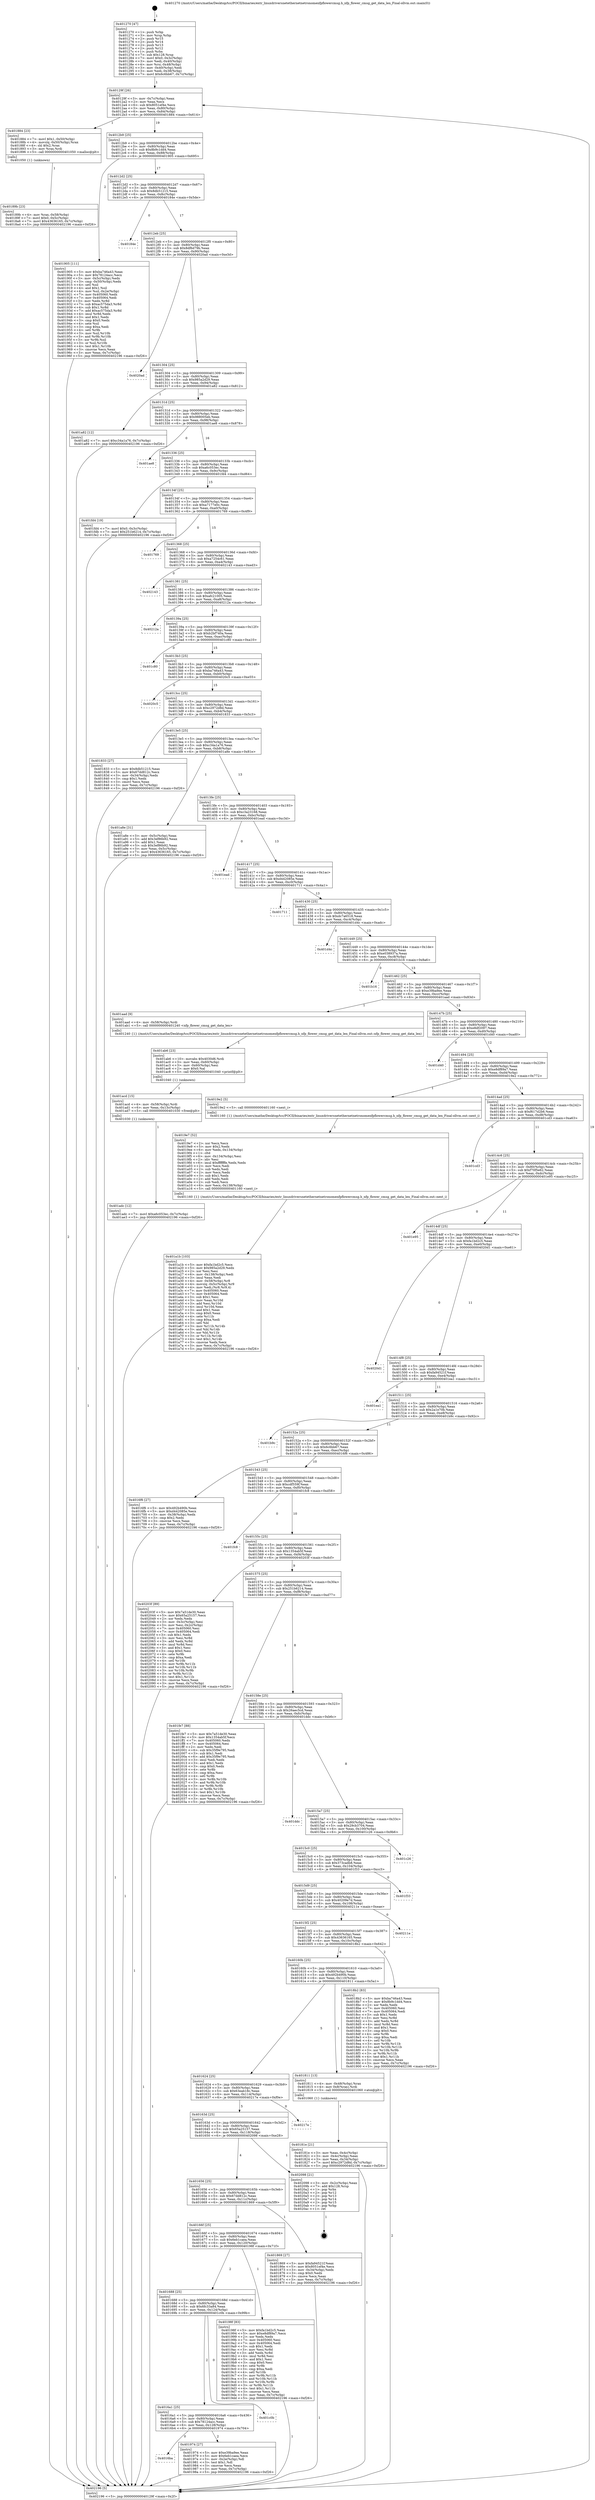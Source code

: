 digraph "0x401270" {
  label = "0x401270 (/mnt/c/Users/mathe/Desktop/tcc/POCII/binaries/extr_linuxdriversnetethernetnetronomenfpflowercmsg.h_nfp_flower_cmsg_get_data_len_Final-ollvm.out::main(0))"
  labelloc = "t"
  node[shape=record]

  Entry [label="",width=0.3,height=0.3,shape=circle,fillcolor=black,style=filled]
  "0x40129f" [label="{
     0x40129f [26]\l
     | [instrs]\l
     &nbsp;&nbsp;0x40129f \<+3\>: mov -0x7c(%rbp),%eax\l
     &nbsp;&nbsp;0x4012a2 \<+2\>: mov %eax,%ecx\l
     &nbsp;&nbsp;0x4012a4 \<+6\>: sub $0x8051ef4e,%ecx\l
     &nbsp;&nbsp;0x4012aa \<+3\>: mov %eax,-0x80(%rbp)\l
     &nbsp;&nbsp;0x4012ad \<+6\>: mov %ecx,-0x84(%rbp)\l
     &nbsp;&nbsp;0x4012b3 \<+6\>: je 0000000000401884 \<main+0x614\>\l
  }"]
  "0x401884" [label="{
     0x401884 [23]\l
     | [instrs]\l
     &nbsp;&nbsp;0x401884 \<+7\>: movl $0x1,-0x50(%rbp)\l
     &nbsp;&nbsp;0x40188b \<+4\>: movslq -0x50(%rbp),%rax\l
     &nbsp;&nbsp;0x40188f \<+4\>: shl $0x2,%rax\l
     &nbsp;&nbsp;0x401893 \<+3\>: mov %rax,%rdi\l
     &nbsp;&nbsp;0x401896 \<+5\>: call 0000000000401050 \<malloc@plt\>\l
     | [calls]\l
     &nbsp;&nbsp;0x401050 \{1\} (unknown)\l
  }"]
  "0x4012b9" [label="{
     0x4012b9 [25]\l
     | [instrs]\l
     &nbsp;&nbsp;0x4012b9 \<+5\>: jmp 00000000004012be \<main+0x4e\>\l
     &nbsp;&nbsp;0x4012be \<+3\>: mov -0x80(%rbp),%eax\l
     &nbsp;&nbsp;0x4012c1 \<+5\>: sub $0x8b9c1dd4,%eax\l
     &nbsp;&nbsp;0x4012c6 \<+6\>: mov %eax,-0x88(%rbp)\l
     &nbsp;&nbsp;0x4012cc \<+6\>: je 0000000000401905 \<main+0x695\>\l
  }"]
  Exit [label="",width=0.3,height=0.3,shape=circle,fillcolor=black,style=filled,peripheries=2]
  "0x401905" [label="{
     0x401905 [111]\l
     | [instrs]\l
     &nbsp;&nbsp;0x401905 \<+5\>: mov $0xba746a43,%eax\l
     &nbsp;&nbsp;0x40190a \<+5\>: mov $0x78124acc,%ecx\l
     &nbsp;&nbsp;0x40190f \<+3\>: mov -0x5c(%rbp),%edx\l
     &nbsp;&nbsp;0x401912 \<+3\>: cmp -0x50(%rbp),%edx\l
     &nbsp;&nbsp;0x401915 \<+4\>: setl %sil\l
     &nbsp;&nbsp;0x401919 \<+4\>: and $0x1,%sil\l
     &nbsp;&nbsp;0x40191d \<+4\>: mov %sil,-0x2e(%rbp)\l
     &nbsp;&nbsp;0x401921 \<+7\>: mov 0x405060,%edx\l
     &nbsp;&nbsp;0x401928 \<+7\>: mov 0x405064,%edi\l
     &nbsp;&nbsp;0x40192f \<+3\>: mov %edx,%r8d\l
     &nbsp;&nbsp;0x401932 \<+7\>: sub $0xac575da3,%r8d\l
     &nbsp;&nbsp;0x401939 \<+4\>: sub $0x1,%r8d\l
     &nbsp;&nbsp;0x40193d \<+7\>: add $0xac575da3,%r8d\l
     &nbsp;&nbsp;0x401944 \<+4\>: imul %r8d,%edx\l
     &nbsp;&nbsp;0x401948 \<+3\>: and $0x1,%edx\l
     &nbsp;&nbsp;0x40194b \<+3\>: cmp $0x0,%edx\l
     &nbsp;&nbsp;0x40194e \<+4\>: sete %sil\l
     &nbsp;&nbsp;0x401952 \<+3\>: cmp $0xa,%edi\l
     &nbsp;&nbsp;0x401955 \<+4\>: setl %r9b\l
     &nbsp;&nbsp;0x401959 \<+3\>: mov %sil,%r10b\l
     &nbsp;&nbsp;0x40195c \<+3\>: and %r9b,%r10b\l
     &nbsp;&nbsp;0x40195f \<+3\>: xor %r9b,%sil\l
     &nbsp;&nbsp;0x401962 \<+3\>: or %sil,%r10b\l
     &nbsp;&nbsp;0x401965 \<+4\>: test $0x1,%r10b\l
     &nbsp;&nbsp;0x401969 \<+3\>: cmovne %ecx,%eax\l
     &nbsp;&nbsp;0x40196c \<+3\>: mov %eax,-0x7c(%rbp)\l
     &nbsp;&nbsp;0x40196f \<+5\>: jmp 0000000000402196 \<main+0xf26\>\l
  }"]
  "0x4012d2" [label="{
     0x4012d2 [25]\l
     | [instrs]\l
     &nbsp;&nbsp;0x4012d2 \<+5\>: jmp 00000000004012d7 \<main+0x67\>\l
     &nbsp;&nbsp;0x4012d7 \<+3\>: mov -0x80(%rbp),%eax\l
     &nbsp;&nbsp;0x4012da \<+5\>: sub $0x8db51215,%eax\l
     &nbsp;&nbsp;0x4012df \<+6\>: mov %eax,-0x8c(%rbp)\l
     &nbsp;&nbsp;0x4012e5 \<+6\>: je 000000000040184e \<main+0x5de\>\l
  }"]
  "0x401adc" [label="{
     0x401adc [12]\l
     | [instrs]\l
     &nbsp;&nbsp;0x401adc \<+7\>: movl $0xa6c053ec,-0x7c(%rbp)\l
     &nbsp;&nbsp;0x401ae3 \<+5\>: jmp 0000000000402196 \<main+0xf26\>\l
  }"]
  "0x40184e" [label="{
     0x40184e\l
  }", style=dashed]
  "0x4012eb" [label="{
     0x4012eb [25]\l
     | [instrs]\l
     &nbsp;&nbsp;0x4012eb \<+5\>: jmp 00000000004012f0 \<main+0x80\>\l
     &nbsp;&nbsp;0x4012f0 \<+3\>: mov -0x80(%rbp),%eax\l
     &nbsp;&nbsp;0x4012f3 \<+5\>: sub $0x8df6d79b,%eax\l
     &nbsp;&nbsp;0x4012f8 \<+6\>: mov %eax,-0x90(%rbp)\l
     &nbsp;&nbsp;0x4012fe \<+6\>: je 00000000004020ad \<main+0xe3d\>\l
  }"]
  "0x401acd" [label="{
     0x401acd [15]\l
     | [instrs]\l
     &nbsp;&nbsp;0x401acd \<+4\>: mov -0x58(%rbp),%rdi\l
     &nbsp;&nbsp;0x401ad1 \<+6\>: mov %eax,-0x13c(%rbp)\l
     &nbsp;&nbsp;0x401ad7 \<+5\>: call 0000000000401030 \<free@plt\>\l
     | [calls]\l
     &nbsp;&nbsp;0x401030 \{1\} (unknown)\l
  }"]
  "0x4020ad" [label="{
     0x4020ad\l
  }", style=dashed]
  "0x401304" [label="{
     0x401304 [25]\l
     | [instrs]\l
     &nbsp;&nbsp;0x401304 \<+5\>: jmp 0000000000401309 \<main+0x99\>\l
     &nbsp;&nbsp;0x401309 \<+3\>: mov -0x80(%rbp),%eax\l
     &nbsp;&nbsp;0x40130c \<+5\>: sub $0x985a2d29,%eax\l
     &nbsp;&nbsp;0x401311 \<+6\>: mov %eax,-0x94(%rbp)\l
     &nbsp;&nbsp;0x401317 \<+6\>: je 0000000000401a82 \<main+0x812\>\l
  }"]
  "0x401ab6" [label="{
     0x401ab6 [23]\l
     | [instrs]\l
     &nbsp;&nbsp;0x401ab6 \<+10\>: movabs $0x4030d6,%rdi\l
     &nbsp;&nbsp;0x401ac0 \<+3\>: mov %eax,-0x60(%rbp)\l
     &nbsp;&nbsp;0x401ac3 \<+3\>: mov -0x60(%rbp),%esi\l
     &nbsp;&nbsp;0x401ac6 \<+2\>: mov $0x0,%al\l
     &nbsp;&nbsp;0x401ac8 \<+5\>: call 0000000000401040 \<printf@plt\>\l
     | [calls]\l
     &nbsp;&nbsp;0x401040 \{1\} (unknown)\l
  }"]
  "0x401a82" [label="{
     0x401a82 [12]\l
     | [instrs]\l
     &nbsp;&nbsp;0x401a82 \<+7\>: movl $0xc34a1a76,-0x7c(%rbp)\l
     &nbsp;&nbsp;0x401a89 \<+5\>: jmp 0000000000402196 \<main+0xf26\>\l
  }"]
  "0x40131d" [label="{
     0x40131d [25]\l
     | [instrs]\l
     &nbsp;&nbsp;0x40131d \<+5\>: jmp 0000000000401322 \<main+0xb2\>\l
     &nbsp;&nbsp;0x401322 \<+3\>: mov -0x80(%rbp),%eax\l
     &nbsp;&nbsp;0x401325 \<+5\>: sub $0x988005eb,%eax\l
     &nbsp;&nbsp;0x40132a \<+6\>: mov %eax,-0x98(%rbp)\l
     &nbsp;&nbsp;0x401330 \<+6\>: je 0000000000401ae8 \<main+0x878\>\l
  }"]
  "0x401a1b" [label="{
     0x401a1b [103]\l
     | [instrs]\l
     &nbsp;&nbsp;0x401a1b \<+5\>: mov $0xfa1bd2c5,%ecx\l
     &nbsp;&nbsp;0x401a20 \<+5\>: mov $0x985a2d29,%edx\l
     &nbsp;&nbsp;0x401a25 \<+2\>: xor %esi,%esi\l
     &nbsp;&nbsp;0x401a27 \<+6\>: mov -0x138(%rbp),%edi\l
     &nbsp;&nbsp;0x401a2d \<+3\>: imul %eax,%edi\l
     &nbsp;&nbsp;0x401a30 \<+4\>: mov -0x58(%rbp),%r8\l
     &nbsp;&nbsp;0x401a34 \<+4\>: movslq -0x5c(%rbp),%r9\l
     &nbsp;&nbsp;0x401a38 \<+4\>: mov %edi,(%r8,%r9,4)\l
     &nbsp;&nbsp;0x401a3c \<+7\>: mov 0x405060,%eax\l
     &nbsp;&nbsp;0x401a43 \<+7\>: mov 0x405064,%edi\l
     &nbsp;&nbsp;0x401a4a \<+3\>: sub $0x1,%esi\l
     &nbsp;&nbsp;0x401a4d \<+3\>: mov %eax,%r10d\l
     &nbsp;&nbsp;0x401a50 \<+3\>: add %esi,%r10d\l
     &nbsp;&nbsp;0x401a53 \<+4\>: imul %r10d,%eax\l
     &nbsp;&nbsp;0x401a57 \<+3\>: and $0x1,%eax\l
     &nbsp;&nbsp;0x401a5a \<+3\>: cmp $0x0,%eax\l
     &nbsp;&nbsp;0x401a5d \<+4\>: sete %r11b\l
     &nbsp;&nbsp;0x401a61 \<+3\>: cmp $0xa,%edi\l
     &nbsp;&nbsp;0x401a64 \<+3\>: setl %bl\l
     &nbsp;&nbsp;0x401a67 \<+3\>: mov %r11b,%r14b\l
     &nbsp;&nbsp;0x401a6a \<+3\>: and %bl,%r14b\l
     &nbsp;&nbsp;0x401a6d \<+3\>: xor %bl,%r11b\l
     &nbsp;&nbsp;0x401a70 \<+3\>: or %r11b,%r14b\l
     &nbsp;&nbsp;0x401a73 \<+4\>: test $0x1,%r14b\l
     &nbsp;&nbsp;0x401a77 \<+3\>: cmovne %edx,%ecx\l
     &nbsp;&nbsp;0x401a7a \<+3\>: mov %ecx,-0x7c(%rbp)\l
     &nbsp;&nbsp;0x401a7d \<+5\>: jmp 0000000000402196 \<main+0xf26\>\l
  }"]
  "0x401ae8" [label="{
     0x401ae8\l
  }", style=dashed]
  "0x401336" [label="{
     0x401336 [25]\l
     | [instrs]\l
     &nbsp;&nbsp;0x401336 \<+5\>: jmp 000000000040133b \<main+0xcb\>\l
     &nbsp;&nbsp;0x40133b \<+3\>: mov -0x80(%rbp),%eax\l
     &nbsp;&nbsp;0x40133e \<+5\>: sub $0xa6c053ec,%eax\l
     &nbsp;&nbsp;0x401343 \<+6\>: mov %eax,-0x9c(%rbp)\l
     &nbsp;&nbsp;0x401349 \<+6\>: je 0000000000401fd4 \<main+0xd64\>\l
  }"]
  "0x4019e7" [label="{
     0x4019e7 [52]\l
     | [instrs]\l
     &nbsp;&nbsp;0x4019e7 \<+2\>: xor %ecx,%ecx\l
     &nbsp;&nbsp;0x4019e9 \<+5\>: mov $0x2,%edx\l
     &nbsp;&nbsp;0x4019ee \<+6\>: mov %edx,-0x134(%rbp)\l
     &nbsp;&nbsp;0x4019f4 \<+1\>: cltd\l
     &nbsp;&nbsp;0x4019f5 \<+6\>: mov -0x134(%rbp),%esi\l
     &nbsp;&nbsp;0x4019fb \<+2\>: idiv %esi\l
     &nbsp;&nbsp;0x4019fd \<+6\>: imul $0xfffffffe,%edx,%edx\l
     &nbsp;&nbsp;0x401a03 \<+2\>: mov %ecx,%edi\l
     &nbsp;&nbsp;0x401a05 \<+2\>: sub %edx,%edi\l
     &nbsp;&nbsp;0x401a07 \<+2\>: mov %ecx,%edx\l
     &nbsp;&nbsp;0x401a09 \<+3\>: sub $0x1,%edx\l
     &nbsp;&nbsp;0x401a0c \<+2\>: add %edx,%edi\l
     &nbsp;&nbsp;0x401a0e \<+2\>: sub %edi,%ecx\l
     &nbsp;&nbsp;0x401a10 \<+6\>: mov %ecx,-0x138(%rbp)\l
     &nbsp;&nbsp;0x401a16 \<+5\>: call 0000000000401160 \<next_i\>\l
     | [calls]\l
     &nbsp;&nbsp;0x401160 \{1\} (/mnt/c/Users/mathe/Desktop/tcc/POCII/binaries/extr_linuxdriversnetethernetnetronomenfpflowercmsg.h_nfp_flower_cmsg_get_data_len_Final-ollvm.out::next_i)\l
  }"]
  "0x401fd4" [label="{
     0x401fd4 [19]\l
     | [instrs]\l
     &nbsp;&nbsp;0x401fd4 \<+7\>: movl $0x0,-0x3c(%rbp)\l
     &nbsp;&nbsp;0x401fdb \<+7\>: movl $0x251b6214,-0x7c(%rbp)\l
     &nbsp;&nbsp;0x401fe2 \<+5\>: jmp 0000000000402196 \<main+0xf26\>\l
  }"]
  "0x40134f" [label="{
     0x40134f [25]\l
     | [instrs]\l
     &nbsp;&nbsp;0x40134f \<+5\>: jmp 0000000000401354 \<main+0xe4\>\l
     &nbsp;&nbsp;0x401354 \<+3\>: mov -0x80(%rbp),%eax\l
     &nbsp;&nbsp;0x401357 \<+5\>: sub $0xa7177e0c,%eax\l
     &nbsp;&nbsp;0x40135c \<+6\>: mov %eax,-0xa0(%rbp)\l
     &nbsp;&nbsp;0x401362 \<+6\>: je 0000000000401769 \<main+0x4f9\>\l
  }"]
  "0x4016ba" [label="{
     0x4016ba\l
  }", style=dashed]
  "0x401769" [label="{
     0x401769\l
  }", style=dashed]
  "0x401368" [label="{
     0x401368 [25]\l
     | [instrs]\l
     &nbsp;&nbsp;0x401368 \<+5\>: jmp 000000000040136d \<main+0xfd\>\l
     &nbsp;&nbsp;0x40136d \<+3\>: mov -0x80(%rbp),%eax\l
     &nbsp;&nbsp;0x401370 \<+5\>: sub $0xa7254c61,%eax\l
     &nbsp;&nbsp;0x401375 \<+6\>: mov %eax,-0xa4(%rbp)\l
     &nbsp;&nbsp;0x40137b \<+6\>: je 0000000000402143 \<main+0xed3\>\l
  }"]
  "0x401974" [label="{
     0x401974 [27]\l
     | [instrs]\l
     &nbsp;&nbsp;0x401974 \<+5\>: mov $0xe39ba9ee,%eax\l
     &nbsp;&nbsp;0x401979 \<+5\>: mov $0x6eb1caea,%ecx\l
     &nbsp;&nbsp;0x40197e \<+3\>: mov -0x2e(%rbp),%dl\l
     &nbsp;&nbsp;0x401981 \<+3\>: test $0x1,%dl\l
     &nbsp;&nbsp;0x401984 \<+3\>: cmovne %ecx,%eax\l
     &nbsp;&nbsp;0x401987 \<+3\>: mov %eax,-0x7c(%rbp)\l
     &nbsp;&nbsp;0x40198a \<+5\>: jmp 0000000000402196 \<main+0xf26\>\l
  }"]
  "0x402143" [label="{
     0x402143\l
  }", style=dashed]
  "0x401381" [label="{
     0x401381 [25]\l
     | [instrs]\l
     &nbsp;&nbsp;0x401381 \<+5\>: jmp 0000000000401386 \<main+0x116\>\l
     &nbsp;&nbsp;0x401386 \<+3\>: mov -0x80(%rbp),%eax\l
     &nbsp;&nbsp;0x401389 \<+5\>: sub $0xafc21005,%eax\l
     &nbsp;&nbsp;0x40138e \<+6\>: mov %eax,-0xa8(%rbp)\l
     &nbsp;&nbsp;0x401394 \<+6\>: je 000000000040212a \<main+0xeba\>\l
  }"]
  "0x4016a1" [label="{
     0x4016a1 [25]\l
     | [instrs]\l
     &nbsp;&nbsp;0x4016a1 \<+5\>: jmp 00000000004016a6 \<main+0x436\>\l
     &nbsp;&nbsp;0x4016a6 \<+3\>: mov -0x80(%rbp),%eax\l
     &nbsp;&nbsp;0x4016a9 \<+5\>: sub $0x78124acc,%eax\l
     &nbsp;&nbsp;0x4016ae \<+6\>: mov %eax,-0x128(%rbp)\l
     &nbsp;&nbsp;0x4016b4 \<+6\>: je 0000000000401974 \<main+0x704\>\l
  }"]
  "0x40212a" [label="{
     0x40212a\l
  }", style=dashed]
  "0x40139a" [label="{
     0x40139a [25]\l
     | [instrs]\l
     &nbsp;&nbsp;0x40139a \<+5\>: jmp 000000000040139f \<main+0x12f\>\l
     &nbsp;&nbsp;0x40139f \<+3\>: mov -0x80(%rbp),%eax\l
     &nbsp;&nbsp;0x4013a2 \<+5\>: sub $0xb2bf740a,%eax\l
     &nbsp;&nbsp;0x4013a7 \<+6\>: mov %eax,-0xac(%rbp)\l
     &nbsp;&nbsp;0x4013ad \<+6\>: je 0000000000401c80 \<main+0xa10\>\l
  }"]
  "0x401c0b" [label="{
     0x401c0b\l
  }", style=dashed]
  "0x401c80" [label="{
     0x401c80\l
  }", style=dashed]
  "0x4013b3" [label="{
     0x4013b3 [25]\l
     | [instrs]\l
     &nbsp;&nbsp;0x4013b3 \<+5\>: jmp 00000000004013b8 \<main+0x148\>\l
     &nbsp;&nbsp;0x4013b8 \<+3\>: mov -0x80(%rbp),%eax\l
     &nbsp;&nbsp;0x4013bb \<+5\>: sub $0xba746a43,%eax\l
     &nbsp;&nbsp;0x4013c0 \<+6\>: mov %eax,-0xb0(%rbp)\l
     &nbsp;&nbsp;0x4013c6 \<+6\>: je 00000000004020c5 \<main+0xe55\>\l
  }"]
  "0x401688" [label="{
     0x401688 [25]\l
     | [instrs]\l
     &nbsp;&nbsp;0x401688 \<+5\>: jmp 000000000040168d \<main+0x41d\>\l
     &nbsp;&nbsp;0x40168d \<+3\>: mov -0x80(%rbp),%eax\l
     &nbsp;&nbsp;0x401690 \<+5\>: sub $0x6fc33a84,%eax\l
     &nbsp;&nbsp;0x401695 \<+6\>: mov %eax,-0x124(%rbp)\l
     &nbsp;&nbsp;0x40169b \<+6\>: je 0000000000401c0b \<main+0x99b\>\l
  }"]
  "0x4020c5" [label="{
     0x4020c5\l
  }", style=dashed]
  "0x4013cc" [label="{
     0x4013cc [25]\l
     | [instrs]\l
     &nbsp;&nbsp;0x4013cc \<+5\>: jmp 00000000004013d1 \<main+0x161\>\l
     &nbsp;&nbsp;0x4013d1 \<+3\>: mov -0x80(%rbp),%eax\l
     &nbsp;&nbsp;0x4013d4 \<+5\>: sub $0xc2972d8d,%eax\l
     &nbsp;&nbsp;0x4013d9 \<+6\>: mov %eax,-0xb4(%rbp)\l
     &nbsp;&nbsp;0x4013df \<+6\>: je 0000000000401833 \<main+0x5c3\>\l
  }"]
  "0x40198f" [label="{
     0x40198f [83]\l
     | [instrs]\l
     &nbsp;&nbsp;0x40198f \<+5\>: mov $0xfa1bd2c5,%eax\l
     &nbsp;&nbsp;0x401994 \<+5\>: mov $0xe8df89a7,%ecx\l
     &nbsp;&nbsp;0x401999 \<+2\>: xor %edx,%edx\l
     &nbsp;&nbsp;0x40199b \<+7\>: mov 0x405060,%esi\l
     &nbsp;&nbsp;0x4019a2 \<+7\>: mov 0x405064,%edi\l
     &nbsp;&nbsp;0x4019a9 \<+3\>: sub $0x1,%edx\l
     &nbsp;&nbsp;0x4019ac \<+3\>: mov %esi,%r8d\l
     &nbsp;&nbsp;0x4019af \<+3\>: add %edx,%r8d\l
     &nbsp;&nbsp;0x4019b2 \<+4\>: imul %r8d,%esi\l
     &nbsp;&nbsp;0x4019b6 \<+3\>: and $0x1,%esi\l
     &nbsp;&nbsp;0x4019b9 \<+3\>: cmp $0x0,%esi\l
     &nbsp;&nbsp;0x4019bc \<+4\>: sete %r9b\l
     &nbsp;&nbsp;0x4019c0 \<+3\>: cmp $0xa,%edi\l
     &nbsp;&nbsp;0x4019c3 \<+4\>: setl %r10b\l
     &nbsp;&nbsp;0x4019c7 \<+3\>: mov %r9b,%r11b\l
     &nbsp;&nbsp;0x4019ca \<+3\>: and %r10b,%r11b\l
     &nbsp;&nbsp;0x4019cd \<+3\>: xor %r10b,%r9b\l
     &nbsp;&nbsp;0x4019d0 \<+3\>: or %r9b,%r11b\l
     &nbsp;&nbsp;0x4019d3 \<+4\>: test $0x1,%r11b\l
     &nbsp;&nbsp;0x4019d7 \<+3\>: cmovne %ecx,%eax\l
     &nbsp;&nbsp;0x4019da \<+3\>: mov %eax,-0x7c(%rbp)\l
     &nbsp;&nbsp;0x4019dd \<+5\>: jmp 0000000000402196 \<main+0xf26\>\l
  }"]
  "0x401833" [label="{
     0x401833 [27]\l
     | [instrs]\l
     &nbsp;&nbsp;0x401833 \<+5\>: mov $0x8db51215,%eax\l
     &nbsp;&nbsp;0x401838 \<+5\>: mov $0x67dd812c,%ecx\l
     &nbsp;&nbsp;0x40183d \<+3\>: mov -0x34(%rbp),%edx\l
     &nbsp;&nbsp;0x401840 \<+3\>: cmp $0x1,%edx\l
     &nbsp;&nbsp;0x401843 \<+3\>: cmovl %ecx,%eax\l
     &nbsp;&nbsp;0x401846 \<+3\>: mov %eax,-0x7c(%rbp)\l
     &nbsp;&nbsp;0x401849 \<+5\>: jmp 0000000000402196 \<main+0xf26\>\l
  }"]
  "0x4013e5" [label="{
     0x4013e5 [25]\l
     | [instrs]\l
     &nbsp;&nbsp;0x4013e5 \<+5\>: jmp 00000000004013ea \<main+0x17a\>\l
     &nbsp;&nbsp;0x4013ea \<+3\>: mov -0x80(%rbp),%eax\l
     &nbsp;&nbsp;0x4013ed \<+5\>: sub $0xc34a1a76,%eax\l
     &nbsp;&nbsp;0x4013f2 \<+6\>: mov %eax,-0xb8(%rbp)\l
     &nbsp;&nbsp;0x4013f8 \<+6\>: je 0000000000401a8e \<main+0x81e\>\l
  }"]
  "0x40189b" [label="{
     0x40189b [23]\l
     | [instrs]\l
     &nbsp;&nbsp;0x40189b \<+4\>: mov %rax,-0x58(%rbp)\l
     &nbsp;&nbsp;0x40189f \<+7\>: movl $0x0,-0x5c(%rbp)\l
     &nbsp;&nbsp;0x4018a6 \<+7\>: movl $0x43636165,-0x7c(%rbp)\l
     &nbsp;&nbsp;0x4018ad \<+5\>: jmp 0000000000402196 \<main+0xf26\>\l
  }"]
  "0x401a8e" [label="{
     0x401a8e [31]\l
     | [instrs]\l
     &nbsp;&nbsp;0x401a8e \<+3\>: mov -0x5c(%rbp),%eax\l
     &nbsp;&nbsp;0x401a91 \<+5\>: add $0x3ef86b92,%eax\l
     &nbsp;&nbsp;0x401a96 \<+3\>: add $0x1,%eax\l
     &nbsp;&nbsp;0x401a99 \<+5\>: sub $0x3ef86b92,%eax\l
     &nbsp;&nbsp;0x401a9e \<+3\>: mov %eax,-0x5c(%rbp)\l
     &nbsp;&nbsp;0x401aa1 \<+7\>: movl $0x43636165,-0x7c(%rbp)\l
     &nbsp;&nbsp;0x401aa8 \<+5\>: jmp 0000000000402196 \<main+0xf26\>\l
  }"]
  "0x4013fe" [label="{
     0x4013fe [25]\l
     | [instrs]\l
     &nbsp;&nbsp;0x4013fe \<+5\>: jmp 0000000000401403 \<main+0x193\>\l
     &nbsp;&nbsp;0x401403 \<+3\>: mov -0x80(%rbp),%eax\l
     &nbsp;&nbsp;0x401406 \<+5\>: sub $0xc3a23168,%eax\l
     &nbsp;&nbsp;0x40140b \<+6\>: mov %eax,-0xbc(%rbp)\l
     &nbsp;&nbsp;0x401411 \<+6\>: je 0000000000401ead \<main+0xc3d\>\l
  }"]
  "0x40166f" [label="{
     0x40166f [25]\l
     | [instrs]\l
     &nbsp;&nbsp;0x40166f \<+5\>: jmp 0000000000401674 \<main+0x404\>\l
     &nbsp;&nbsp;0x401674 \<+3\>: mov -0x80(%rbp),%eax\l
     &nbsp;&nbsp;0x401677 \<+5\>: sub $0x6eb1caea,%eax\l
     &nbsp;&nbsp;0x40167c \<+6\>: mov %eax,-0x120(%rbp)\l
     &nbsp;&nbsp;0x401682 \<+6\>: je 000000000040198f \<main+0x71f\>\l
  }"]
  "0x401ead" [label="{
     0x401ead\l
  }", style=dashed]
  "0x401417" [label="{
     0x401417 [25]\l
     | [instrs]\l
     &nbsp;&nbsp;0x401417 \<+5\>: jmp 000000000040141c \<main+0x1ac\>\l
     &nbsp;&nbsp;0x40141c \<+3\>: mov -0x80(%rbp),%eax\l
     &nbsp;&nbsp;0x40141f \<+5\>: sub $0xd442085e,%eax\l
     &nbsp;&nbsp;0x401424 \<+6\>: mov %eax,-0xc0(%rbp)\l
     &nbsp;&nbsp;0x40142a \<+6\>: je 0000000000401711 \<main+0x4a1\>\l
  }"]
  "0x401869" [label="{
     0x401869 [27]\l
     | [instrs]\l
     &nbsp;&nbsp;0x401869 \<+5\>: mov $0xfa94521f,%eax\l
     &nbsp;&nbsp;0x40186e \<+5\>: mov $0x8051ef4e,%ecx\l
     &nbsp;&nbsp;0x401873 \<+3\>: mov -0x34(%rbp),%edx\l
     &nbsp;&nbsp;0x401876 \<+3\>: cmp $0x0,%edx\l
     &nbsp;&nbsp;0x401879 \<+3\>: cmove %ecx,%eax\l
     &nbsp;&nbsp;0x40187c \<+3\>: mov %eax,-0x7c(%rbp)\l
     &nbsp;&nbsp;0x40187f \<+5\>: jmp 0000000000402196 \<main+0xf26\>\l
  }"]
  "0x401711" [label="{
     0x401711\l
  }", style=dashed]
  "0x401430" [label="{
     0x401430 [25]\l
     | [instrs]\l
     &nbsp;&nbsp;0x401430 \<+5\>: jmp 0000000000401435 \<main+0x1c5\>\l
     &nbsp;&nbsp;0x401435 \<+3\>: mov -0x80(%rbp),%eax\l
     &nbsp;&nbsp;0x401438 \<+5\>: sub $0xdc7a6518,%eax\l
     &nbsp;&nbsp;0x40143d \<+6\>: mov %eax,-0xc4(%rbp)\l
     &nbsp;&nbsp;0x401443 \<+6\>: je 0000000000401d4c \<main+0xadc\>\l
  }"]
  "0x401656" [label="{
     0x401656 [25]\l
     | [instrs]\l
     &nbsp;&nbsp;0x401656 \<+5\>: jmp 000000000040165b \<main+0x3eb\>\l
     &nbsp;&nbsp;0x40165b \<+3\>: mov -0x80(%rbp),%eax\l
     &nbsp;&nbsp;0x40165e \<+5\>: sub $0x67dd812c,%eax\l
     &nbsp;&nbsp;0x401663 \<+6\>: mov %eax,-0x11c(%rbp)\l
     &nbsp;&nbsp;0x401669 \<+6\>: je 0000000000401869 \<main+0x5f9\>\l
  }"]
  "0x401d4c" [label="{
     0x401d4c\l
  }", style=dashed]
  "0x401449" [label="{
     0x401449 [25]\l
     | [instrs]\l
     &nbsp;&nbsp;0x401449 \<+5\>: jmp 000000000040144e \<main+0x1de\>\l
     &nbsp;&nbsp;0x40144e \<+3\>: mov -0x80(%rbp),%eax\l
     &nbsp;&nbsp;0x401451 \<+5\>: sub $0xe038937a,%eax\l
     &nbsp;&nbsp;0x401456 \<+6\>: mov %eax,-0xc8(%rbp)\l
     &nbsp;&nbsp;0x40145c \<+6\>: je 0000000000401b16 \<main+0x8a6\>\l
  }"]
  "0x402098" [label="{
     0x402098 [21]\l
     | [instrs]\l
     &nbsp;&nbsp;0x402098 \<+3\>: mov -0x2c(%rbp),%eax\l
     &nbsp;&nbsp;0x40209b \<+7\>: add $0x128,%rsp\l
     &nbsp;&nbsp;0x4020a2 \<+1\>: pop %rbx\l
     &nbsp;&nbsp;0x4020a3 \<+2\>: pop %r12\l
     &nbsp;&nbsp;0x4020a5 \<+2\>: pop %r13\l
     &nbsp;&nbsp;0x4020a7 \<+2\>: pop %r14\l
     &nbsp;&nbsp;0x4020a9 \<+2\>: pop %r15\l
     &nbsp;&nbsp;0x4020ab \<+1\>: pop %rbp\l
     &nbsp;&nbsp;0x4020ac \<+1\>: ret\l
  }"]
  "0x401b16" [label="{
     0x401b16\l
  }", style=dashed]
  "0x401462" [label="{
     0x401462 [25]\l
     | [instrs]\l
     &nbsp;&nbsp;0x401462 \<+5\>: jmp 0000000000401467 \<main+0x1f7\>\l
     &nbsp;&nbsp;0x401467 \<+3\>: mov -0x80(%rbp),%eax\l
     &nbsp;&nbsp;0x40146a \<+5\>: sub $0xe39ba9ee,%eax\l
     &nbsp;&nbsp;0x40146f \<+6\>: mov %eax,-0xcc(%rbp)\l
     &nbsp;&nbsp;0x401475 \<+6\>: je 0000000000401aad \<main+0x83d\>\l
  }"]
  "0x40163d" [label="{
     0x40163d [25]\l
     | [instrs]\l
     &nbsp;&nbsp;0x40163d \<+5\>: jmp 0000000000401642 \<main+0x3d2\>\l
     &nbsp;&nbsp;0x401642 \<+3\>: mov -0x80(%rbp),%eax\l
     &nbsp;&nbsp;0x401645 \<+5\>: sub $0x65a25157,%eax\l
     &nbsp;&nbsp;0x40164a \<+6\>: mov %eax,-0x118(%rbp)\l
     &nbsp;&nbsp;0x401650 \<+6\>: je 0000000000402098 \<main+0xe28\>\l
  }"]
  "0x401aad" [label="{
     0x401aad [9]\l
     | [instrs]\l
     &nbsp;&nbsp;0x401aad \<+4\>: mov -0x58(%rbp),%rdi\l
     &nbsp;&nbsp;0x401ab1 \<+5\>: call 0000000000401240 \<nfp_flower_cmsg_get_data_len\>\l
     | [calls]\l
     &nbsp;&nbsp;0x401240 \{1\} (/mnt/c/Users/mathe/Desktop/tcc/POCII/binaries/extr_linuxdriversnetethernetnetronomenfpflowercmsg.h_nfp_flower_cmsg_get_data_len_Final-ollvm.out::nfp_flower_cmsg_get_data_len)\l
  }"]
  "0x40147b" [label="{
     0x40147b [25]\l
     | [instrs]\l
     &nbsp;&nbsp;0x40147b \<+5\>: jmp 0000000000401480 \<main+0x210\>\l
     &nbsp;&nbsp;0x401480 \<+3\>: mov -0x80(%rbp),%eax\l
     &nbsp;&nbsp;0x401483 \<+5\>: sub $0xe8df2097,%eax\l
     &nbsp;&nbsp;0x401488 \<+6\>: mov %eax,-0xd0(%rbp)\l
     &nbsp;&nbsp;0x40148e \<+6\>: je 0000000000401d40 \<main+0xad0\>\l
  }"]
  "0x40217e" [label="{
     0x40217e\l
  }", style=dashed]
  "0x401d40" [label="{
     0x401d40\l
  }", style=dashed]
  "0x401494" [label="{
     0x401494 [25]\l
     | [instrs]\l
     &nbsp;&nbsp;0x401494 \<+5\>: jmp 0000000000401499 \<main+0x229\>\l
     &nbsp;&nbsp;0x401499 \<+3\>: mov -0x80(%rbp),%eax\l
     &nbsp;&nbsp;0x40149c \<+5\>: sub $0xe8df89a7,%eax\l
     &nbsp;&nbsp;0x4014a1 \<+6\>: mov %eax,-0xd4(%rbp)\l
     &nbsp;&nbsp;0x4014a7 \<+6\>: je 00000000004019e2 \<main+0x772\>\l
  }"]
  "0x40181e" [label="{
     0x40181e [21]\l
     | [instrs]\l
     &nbsp;&nbsp;0x40181e \<+3\>: mov %eax,-0x4c(%rbp)\l
     &nbsp;&nbsp;0x401821 \<+3\>: mov -0x4c(%rbp),%eax\l
     &nbsp;&nbsp;0x401824 \<+3\>: mov %eax,-0x34(%rbp)\l
     &nbsp;&nbsp;0x401827 \<+7\>: movl $0xc2972d8d,-0x7c(%rbp)\l
     &nbsp;&nbsp;0x40182e \<+5\>: jmp 0000000000402196 \<main+0xf26\>\l
  }"]
  "0x4019e2" [label="{
     0x4019e2 [5]\l
     | [instrs]\l
     &nbsp;&nbsp;0x4019e2 \<+5\>: call 0000000000401160 \<next_i\>\l
     | [calls]\l
     &nbsp;&nbsp;0x401160 \{1\} (/mnt/c/Users/mathe/Desktop/tcc/POCII/binaries/extr_linuxdriversnetethernetnetronomenfpflowercmsg.h_nfp_flower_cmsg_get_data_len_Final-ollvm.out::next_i)\l
  }"]
  "0x4014ad" [label="{
     0x4014ad [25]\l
     | [instrs]\l
     &nbsp;&nbsp;0x4014ad \<+5\>: jmp 00000000004014b2 \<main+0x242\>\l
     &nbsp;&nbsp;0x4014b2 \<+3\>: mov -0x80(%rbp),%eax\l
     &nbsp;&nbsp;0x4014b5 \<+5\>: sub $0xf617d2b6,%eax\l
     &nbsp;&nbsp;0x4014ba \<+6\>: mov %eax,-0xd8(%rbp)\l
     &nbsp;&nbsp;0x4014c0 \<+6\>: je 0000000000401cd3 \<main+0xa63\>\l
  }"]
  "0x401624" [label="{
     0x401624 [25]\l
     | [instrs]\l
     &nbsp;&nbsp;0x401624 \<+5\>: jmp 0000000000401629 \<main+0x3b9\>\l
     &nbsp;&nbsp;0x401629 \<+3\>: mov -0x80(%rbp),%eax\l
     &nbsp;&nbsp;0x40162c \<+5\>: sub $0x63eab18c,%eax\l
     &nbsp;&nbsp;0x401631 \<+6\>: mov %eax,-0x114(%rbp)\l
     &nbsp;&nbsp;0x401637 \<+6\>: je 000000000040217e \<main+0xf0e\>\l
  }"]
  "0x401cd3" [label="{
     0x401cd3\l
  }", style=dashed]
  "0x4014c6" [label="{
     0x4014c6 [25]\l
     | [instrs]\l
     &nbsp;&nbsp;0x4014c6 \<+5\>: jmp 00000000004014cb \<main+0x25b\>\l
     &nbsp;&nbsp;0x4014cb \<+3\>: mov -0x80(%rbp),%eax\l
     &nbsp;&nbsp;0x4014ce \<+5\>: sub $0xf70f5e62,%eax\l
     &nbsp;&nbsp;0x4014d3 \<+6\>: mov %eax,-0xdc(%rbp)\l
     &nbsp;&nbsp;0x4014d9 \<+6\>: je 0000000000401e95 \<main+0xc25\>\l
  }"]
  "0x401811" [label="{
     0x401811 [13]\l
     | [instrs]\l
     &nbsp;&nbsp;0x401811 \<+4\>: mov -0x48(%rbp),%rax\l
     &nbsp;&nbsp;0x401815 \<+4\>: mov 0x8(%rax),%rdi\l
     &nbsp;&nbsp;0x401819 \<+5\>: call 0000000000401060 \<atoi@plt\>\l
     | [calls]\l
     &nbsp;&nbsp;0x401060 \{1\} (unknown)\l
  }"]
  "0x401e95" [label="{
     0x401e95\l
  }", style=dashed]
  "0x4014df" [label="{
     0x4014df [25]\l
     | [instrs]\l
     &nbsp;&nbsp;0x4014df \<+5\>: jmp 00000000004014e4 \<main+0x274\>\l
     &nbsp;&nbsp;0x4014e4 \<+3\>: mov -0x80(%rbp),%eax\l
     &nbsp;&nbsp;0x4014e7 \<+5\>: sub $0xfa1bd2c5,%eax\l
     &nbsp;&nbsp;0x4014ec \<+6\>: mov %eax,-0xe0(%rbp)\l
     &nbsp;&nbsp;0x4014f2 \<+6\>: je 00000000004020d1 \<main+0xe61\>\l
  }"]
  "0x40160b" [label="{
     0x40160b [25]\l
     | [instrs]\l
     &nbsp;&nbsp;0x40160b \<+5\>: jmp 0000000000401610 \<main+0x3a0\>\l
     &nbsp;&nbsp;0x401610 \<+3\>: mov -0x80(%rbp),%eax\l
     &nbsp;&nbsp;0x401613 \<+5\>: sub $0x492b490b,%eax\l
     &nbsp;&nbsp;0x401618 \<+6\>: mov %eax,-0x110(%rbp)\l
     &nbsp;&nbsp;0x40161e \<+6\>: je 0000000000401811 \<main+0x5a1\>\l
  }"]
  "0x4020d1" [label="{
     0x4020d1\l
  }", style=dashed]
  "0x4014f8" [label="{
     0x4014f8 [25]\l
     | [instrs]\l
     &nbsp;&nbsp;0x4014f8 \<+5\>: jmp 00000000004014fd \<main+0x28d\>\l
     &nbsp;&nbsp;0x4014fd \<+3\>: mov -0x80(%rbp),%eax\l
     &nbsp;&nbsp;0x401500 \<+5\>: sub $0xfa94521f,%eax\l
     &nbsp;&nbsp;0x401505 \<+6\>: mov %eax,-0xe4(%rbp)\l
     &nbsp;&nbsp;0x40150b \<+6\>: je 0000000000401ea1 \<main+0xc31\>\l
  }"]
  "0x4018b2" [label="{
     0x4018b2 [83]\l
     | [instrs]\l
     &nbsp;&nbsp;0x4018b2 \<+5\>: mov $0xba746a43,%eax\l
     &nbsp;&nbsp;0x4018b7 \<+5\>: mov $0x8b9c1dd4,%ecx\l
     &nbsp;&nbsp;0x4018bc \<+2\>: xor %edx,%edx\l
     &nbsp;&nbsp;0x4018be \<+7\>: mov 0x405060,%esi\l
     &nbsp;&nbsp;0x4018c5 \<+7\>: mov 0x405064,%edi\l
     &nbsp;&nbsp;0x4018cc \<+3\>: sub $0x1,%edx\l
     &nbsp;&nbsp;0x4018cf \<+3\>: mov %esi,%r8d\l
     &nbsp;&nbsp;0x4018d2 \<+3\>: add %edx,%r8d\l
     &nbsp;&nbsp;0x4018d5 \<+4\>: imul %r8d,%esi\l
     &nbsp;&nbsp;0x4018d9 \<+3\>: and $0x1,%esi\l
     &nbsp;&nbsp;0x4018dc \<+3\>: cmp $0x0,%esi\l
     &nbsp;&nbsp;0x4018df \<+4\>: sete %r9b\l
     &nbsp;&nbsp;0x4018e3 \<+3\>: cmp $0xa,%edi\l
     &nbsp;&nbsp;0x4018e6 \<+4\>: setl %r10b\l
     &nbsp;&nbsp;0x4018ea \<+3\>: mov %r9b,%r11b\l
     &nbsp;&nbsp;0x4018ed \<+3\>: and %r10b,%r11b\l
     &nbsp;&nbsp;0x4018f0 \<+3\>: xor %r10b,%r9b\l
     &nbsp;&nbsp;0x4018f3 \<+3\>: or %r9b,%r11b\l
     &nbsp;&nbsp;0x4018f6 \<+4\>: test $0x1,%r11b\l
     &nbsp;&nbsp;0x4018fa \<+3\>: cmovne %ecx,%eax\l
     &nbsp;&nbsp;0x4018fd \<+3\>: mov %eax,-0x7c(%rbp)\l
     &nbsp;&nbsp;0x401900 \<+5\>: jmp 0000000000402196 \<main+0xf26\>\l
  }"]
  "0x401ea1" [label="{
     0x401ea1\l
  }", style=dashed]
  "0x401511" [label="{
     0x401511 [25]\l
     | [instrs]\l
     &nbsp;&nbsp;0x401511 \<+5\>: jmp 0000000000401516 \<main+0x2a6\>\l
     &nbsp;&nbsp;0x401516 \<+3\>: mov -0x80(%rbp),%eax\l
     &nbsp;&nbsp;0x401519 \<+5\>: sub $0x2a1e70b,%eax\l
     &nbsp;&nbsp;0x40151e \<+6\>: mov %eax,-0xe8(%rbp)\l
     &nbsp;&nbsp;0x401524 \<+6\>: je 0000000000401b9c \<main+0x92c\>\l
  }"]
  "0x4015f2" [label="{
     0x4015f2 [25]\l
     | [instrs]\l
     &nbsp;&nbsp;0x4015f2 \<+5\>: jmp 00000000004015f7 \<main+0x387\>\l
     &nbsp;&nbsp;0x4015f7 \<+3\>: mov -0x80(%rbp),%eax\l
     &nbsp;&nbsp;0x4015fa \<+5\>: sub $0x43636165,%eax\l
     &nbsp;&nbsp;0x4015ff \<+6\>: mov %eax,-0x10c(%rbp)\l
     &nbsp;&nbsp;0x401605 \<+6\>: je 00000000004018b2 \<main+0x642\>\l
  }"]
  "0x401b9c" [label="{
     0x401b9c\l
  }", style=dashed]
  "0x40152a" [label="{
     0x40152a [25]\l
     | [instrs]\l
     &nbsp;&nbsp;0x40152a \<+5\>: jmp 000000000040152f \<main+0x2bf\>\l
     &nbsp;&nbsp;0x40152f \<+3\>: mov -0x80(%rbp),%eax\l
     &nbsp;&nbsp;0x401532 \<+5\>: sub $0x6c6bb67,%eax\l
     &nbsp;&nbsp;0x401537 \<+6\>: mov %eax,-0xec(%rbp)\l
     &nbsp;&nbsp;0x40153d \<+6\>: je 00000000004016f6 \<main+0x486\>\l
  }"]
  "0x40211e" [label="{
     0x40211e\l
  }", style=dashed]
  "0x4016f6" [label="{
     0x4016f6 [27]\l
     | [instrs]\l
     &nbsp;&nbsp;0x4016f6 \<+5\>: mov $0x492b490b,%eax\l
     &nbsp;&nbsp;0x4016fb \<+5\>: mov $0xd442085e,%ecx\l
     &nbsp;&nbsp;0x401700 \<+3\>: mov -0x38(%rbp),%edx\l
     &nbsp;&nbsp;0x401703 \<+3\>: cmp $0x2,%edx\l
     &nbsp;&nbsp;0x401706 \<+3\>: cmovne %ecx,%eax\l
     &nbsp;&nbsp;0x401709 \<+3\>: mov %eax,-0x7c(%rbp)\l
     &nbsp;&nbsp;0x40170c \<+5\>: jmp 0000000000402196 \<main+0xf26\>\l
  }"]
  "0x401543" [label="{
     0x401543 [25]\l
     | [instrs]\l
     &nbsp;&nbsp;0x401543 \<+5\>: jmp 0000000000401548 \<main+0x2d8\>\l
     &nbsp;&nbsp;0x401548 \<+3\>: mov -0x80(%rbp),%eax\l
     &nbsp;&nbsp;0x40154b \<+5\>: sub $0xcdf559f,%eax\l
     &nbsp;&nbsp;0x401550 \<+6\>: mov %eax,-0xf0(%rbp)\l
     &nbsp;&nbsp;0x401556 \<+6\>: je 0000000000401fc8 \<main+0xd58\>\l
  }"]
  "0x402196" [label="{
     0x402196 [5]\l
     | [instrs]\l
     &nbsp;&nbsp;0x402196 \<+5\>: jmp 000000000040129f \<main+0x2f\>\l
  }"]
  "0x401270" [label="{
     0x401270 [47]\l
     | [instrs]\l
     &nbsp;&nbsp;0x401270 \<+1\>: push %rbp\l
     &nbsp;&nbsp;0x401271 \<+3\>: mov %rsp,%rbp\l
     &nbsp;&nbsp;0x401274 \<+2\>: push %r15\l
     &nbsp;&nbsp;0x401276 \<+2\>: push %r14\l
     &nbsp;&nbsp;0x401278 \<+2\>: push %r13\l
     &nbsp;&nbsp;0x40127a \<+2\>: push %r12\l
     &nbsp;&nbsp;0x40127c \<+1\>: push %rbx\l
     &nbsp;&nbsp;0x40127d \<+7\>: sub $0x128,%rsp\l
     &nbsp;&nbsp;0x401284 \<+7\>: movl $0x0,-0x3c(%rbp)\l
     &nbsp;&nbsp;0x40128b \<+3\>: mov %edi,-0x40(%rbp)\l
     &nbsp;&nbsp;0x40128e \<+4\>: mov %rsi,-0x48(%rbp)\l
     &nbsp;&nbsp;0x401292 \<+3\>: mov -0x40(%rbp),%edi\l
     &nbsp;&nbsp;0x401295 \<+3\>: mov %edi,-0x38(%rbp)\l
     &nbsp;&nbsp;0x401298 \<+7\>: movl $0x6c6bb67,-0x7c(%rbp)\l
  }"]
  "0x4015d9" [label="{
     0x4015d9 [25]\l
     | [instrs]\l
     &nbsp;&nbsp;0x4015d9 \<+5\>: jmp 00000000004015de \<main+0x36e\>\l
     &nbsp;&nbsp;0x4015de \<+3\>: mov -0x80(%rbp),%eax\l
     &nbsp;&nbsp;0x4015e1 \<+5\>: sub $0x40209e7d,%eax\l
     &nbsp;&nbsp;0x4015e6 \<+6\>: mov %eax,-0x108(%rbp)\l
     &nbsp;&nbsp;0x4015ec \<+6\>: je 000000000040211e \<main+0xeae\>\l
  }"]
  "0x401fc8" [label="{
     0x401fc8\l
  }", style=dashed]
  "0x40155c" [label="{
     0x40155c [25]\l
     | [instrs]\l
     &nbsp;&nbsp;0x40155c \<+5\>: jmp 0000000000401561 \<main+0x2f1\>\l
     &nbsp;&nbsp;0x401561 \<+3\>: mov -0x80(%rbp),%eax\l
     &nbsp;&nbsp;0x401564 \<+5\>: sub $0x1354ab5f,%eax\l
     &nbsp;&nbsp;0x401569 \<+6\>: mov %eax,-0xf4(%rbp)\l
     &nbsp;&nbsp;0x40156f \<+6\>: je 000000000040203f \<main+0xdcf\>\l
  }"]
  "0x401f33" [label="{
     0x401f33\l
  }", style=dashed]
  "0x40203f" [label="{
     0x40203f [89]\l
     | [instrs]\l
     &nbsp;&nbsp;0x40203f \<+5\>: mov $0x7a51de30,%eax\l
     &nbsp;&nbsp;0x402044 \<+5\>: mov $0x65a25157,%ecx\l
     &nbsp;&nbsp;0x402049 \<+2\>: xor %edx,%edx\l
     &nbsp;&nbsp;0x40204b \<+3\>: mov -0x3c(%rbp),%esi\l
     &nbsp;&nbsp;0x40204e \<+3\>: mov %esi,-0x2c(%rbp)\l
     &nbsp;&nbsp;0x402051 \<+7\>: mov 0x405060,%esi\l
     &nbsp;&nbsp;0x402058 \<+7\>: mov 0x405064,%edi\l
     &nbsp;&nbsp;0x40205f \<+3\>: sub $0x1,%edx\l
     &nbsp;&nbsp;0x402062 \<+3\>: mov %esi,%r8d\l
     &nbsp;&nbsp;0x402065 \<+3\>: add %edx,%r8d\l
     &nbsp;&nbsp;0x402068 \<+4\>: imul %r8d,%esi\l
     &nbsp;&nbsp;0x40206c \<+3\>: and $0x1,%esi\l
     &nbsp;&nbsp;0x40206f \<+3\>: cmp $0x0,%esi\l
     &nbsp;&nbsp;0x402072 \<+4\>: sete %r9b\l
     &nbsp;&nbsp;0x402076 \<+3\>: cmp $0xa,%edi\l
     &nbsp;&nbsp;0x402079 \<+4\>: setl %r10b\l
     &nbsp;&nbsp;0x40207d \<+3\>: mov %r9b,%r11b\l
     &nbsp;&nbsp;0x402080 \<+3\>: and %r10b,%r11b\l
     &nbsp;&nbsp;0x402083 \<+3\>: xor %r10b,%r9b\l
     &nbsp;&nbsp;0x402086 \<+3\>: or %r9b,%r11b\l
     &nbsp;&nbsp;0x402089 \<+4\>: test $0x1,%r11b\l
     &nbsp;&nbsp;0x40208d \<+3\>: cmovne %ecx,%eax\l
     &nbsp;&nbsp;0x402090 \<+3\>: mov %eax,-0x7c(%rbp)\l
     &nbsp;&nbsp;0x402093 \<+5\>: jmp 0000000000402196 \<main+0xf26\>\l
  }"]
  "0x401575" [label="{
     0x401575 [25]\l
     | [instrs]\l
     &nbsp;&nbsp;0x401575 \<+5\>: jmp 000000000040157a \<main+0x30a\>\l
     &nbsp;&nbsp;0x40157a \<+3\>: mov -0x80(%rbp),%eax\l
     &nbsp;&nbsp;0x40157d \<+5\>: sub $0x251b6214,%eax\l
     &nbsp;&nbsp;0x401582 \<+6\>: mov %eax,-0xf8(%rbp)\l
     &nbsp;&nbsp;0x401588 \<+6\>: je 0000000000401fe7 \<main+0xd77\>\l
  }"]
  "0x4015c0" [label="{
     0x4015c0 [25]\l
     | [instrs]\l
     &nbsp;&nbsp;0x4015c0 \<+5\>: jmp 00000000004015c5 \<main+0x355\>\l
     &nbsp;&nbsp;0x4015c5 \<+3\>: mov -0x80(%rbp),%eax\l
     &nbsp;&nbsp;0x4015c8 \<+5\>: sub $0x373cadb8,%eax\l
     &nbsp;&nbsp;0x4015cd \<+6\>: mov %eax,-0x104(%rbp)\l
     &nbsp;&nbsp;0x4015d3 \<+6\>: je 0000000000401f33 \<main+0xcc3\>\l
  }"]
  "0x401fe7" [label="{
     0x401fe7 [88]\l
     | [instrs]\l
     &nbsp;&nbsp;0x401fe7 \<+5\>: mov $0x7a51de30,%eax\l
     &nbsp;&nbsp;0x401fec \<+5\>: mov $0x1354ab5f,%ecx\l
     &nbsp;&nbsp;0x401ff1 \<+7\>: mov 0x405060,%edx\l
     &nbsp;&nbsp;0x401ff8 \<+7\>: mov 0x405064,%esi\l
     &nbsp;&nbsp;0x401fff \<+2\>: mov %edx,%edi\l
     &nbsp;&nbsp;0x402001 \<+6\>: sub $0x35f9e795,%edi\l
     &nbsp;&nbsp;0x402007 \<+3\>: sub $0x1,%edi\l
     &nbsp;&nbsp;0x40200a \<+6\>: add $0x35f9e795,%edi\l
     &nbsp;&nbsp;0x402010 \<+3\>: imul %edi,%edx\l
     &nbsp;&nbsp;0x402013 \<+3\>: and $0x1,%edx\l
     &nbsp;&nbsp;0x402016 \<+3\>: cmp $0x0,%edx\l
     &nbsp;&nbsp;0x402019 \<+4\>: sete %r8b\l
     &nbsp;&nbsp;0x40201d \<+3\>: cmp $0xa,%esi\l
     &nbsp;&nbsp;0x402020 \<+4\>: setl %r9b\l
     &nbsp;&nbsp;0x402024 \<+3\>: mov %r8b,%r10b\l
     &nbsp;&nbsp;0x402027 \<+3\>: and %r9b,%r10b\l
     &nbsp;&nbsp;0x40202a \<+3\>: xor %r9b,%r8b\l
     &nbsp;&nbsp;0x40202d \<+3\>: or %r8b,%r10b\l
     &nbsp;&nbsp;0x402030 \<+4\>: test $0x1,%r10b\l
     &nbsp;&nbsp;0x402034 \<+3\>: cmovne %ecx,%eax\l
     &nbsp;&nbsp;0x402037 \<+3\>: mov %eax,-0x7c(%rbp)\l
     &nbsp;&nbsp;0x40203a \<+5\>: jmp 0000000000402196 \<main+0xf26\>\l
  }"]
  "0x40158e" [label="{
     0x40158e [25]\l
     | [instrs]\l
     &nbsp;&nbsp;0x40158e \<+5\>: jmp 0000000000401593 \<main+0x323\>\l
     &nbsp;&nbsp;0x401593 \<+3\>: mov -0x80(%rbp),%eax\l
     &nbsp;&nbsp;0x401596 \<+5\>: sub $0x26aec5cd,%eax\l
     &nbsp;&nbsp;0x40159b \<+6\>: mov %eax,-0xfc(%rbp)\l
     &nbsp;&nbsp;0x4015a1 \<+6\>: je 0000000000401ddc \<main+0xb6c\>\l
  }"]
  "0x401c26" [label="{
     0x401c26\l
  }", style=dashed]
  "0x401ddc" [label="{
     0x401ddc\l
  }", style=dashed]
  "0x4015a7" [label="{
     0x4015a7 [25]\l
     | [instrs]\l
     &nbsp;&nbsp;0x4015a7 \<+5\>: jmp 00000000004015ac \<main+0x33c\>\l
     &nbsp;&nbsp;0x4015ac \<+3\>: mov -0x80(%rbp),%eax\l
     &nbsp;&nbsp;0x4015af \<+5\>: sub $0x29cb3704,%eax\l
     &nbsp;&nbsp;0x4015b4 \<+6\>: mov %eax,-0x100(%rbp)\l
     &nbsp;&nbsp;0x4015ba \<+6\>: je 0000000000401c26 \<main+0x9b6\>\l
  }"]
  Entry -> "0x401270" [label=" 1"]
  "0x40129f" -> "0x401884" [label=" 1"]
  "0x40129f" -> "0x4012b9" [label=" 19"]
  "0x402098" -> Exit [label=" 1"]
  "0x4012b9" -> "0x401905" [label=" 2"]
  "0x4012b9" -> "0x4012d2" [label=" 17"]
  "0x40203f" -> "0x402196" [label=" 1"]
  "0x4012d2" -> "0x40184e" [label=" 0"]
  "0x4012d2" -> "0x4012eb" [label=" 17"]
  "0x401fe7" -> "0x402196" [label=" 1"]
  "0x4012eb" -> "0x4020ad" [label=" 0"]
  "0x4012eb" -> "0x401304" [label=" 17"]
  "0x401fd4" -> "0x402196" [label=" 1"]
  "0x401304" -> "0x401a82" [label=" 1"]
  "0x401304" -> "0x40131d" [label=" 16"]
  "0x401adc" -> "0x402196" [label=" 1"]
  "0x40131d" -> "0x401ae8" [label=" 0"]
  "0x40131d" -> "0x401336" [label=" 16"]
  "0x401acd" -> "0x401adc" [label=" 1"]
  "0x401336" -> "0x401fd4" [label=" 1"]
  "0x401336" -> "0x40134f" [label=" 15"]
  "0x401ab6" -> "0x401acd" [label=" 1"]
  "0x40134f" -> "0x401769" [label=" 0"]
  "0x40134f" -> "0x401368" [label=" 15"]
  "0x401aad" -> "0x401ab6" [label=" 1"]
  "0x401368" -> "0x402143" [label=" 0"]
  "0x401368" -> "0x401381" [label=" 15"]
  "0x401a8e" -> "0x402196" [label=" 1"]
  "0x401381" -> "0x40212a" [label=" 0"]
  "0x401381" -> "0x40139a" [label=" 15"]
  "0x401a1b" -> "0x402196" [label=" 1"]
  "0x40139a" -> "0x401c80" [label=" 0"]
  "0x40139a" -> "0x4013b3" [label=" 15"]
  "0x4019e7" -> "0x401a1b" [label=" 1"]
  "0x4013b3" -> "0x4020c5" [label=" 0"]
  "0x4013b3" -> "0x4013cc" [label=" 15"]
  "0x40198f" -> "0x402196" [label=" 1"]
  "0x4013cc" -> "0x401833" [label=" 1"]
  "0x4013cc" -> "0x4013e5" [label=" 14"]
  "0x401974" -> "0x402196" [label=" 2"]
  "0x4013e5" -> "0x401a8e" [label=" 1"]
  "0x4013e5" -> "0x4013fe" [label=" 13"]
  "0x4016a1" -> "0x401974" [label=" 2"]
  "0x4013fe" -> "0x401ead" [label=" 0"]
  "0x4013fe" -> "0x401417" [label=" 13"]
  "0x401a82" -> "0x402196" [label=" 1"]
  "0x401417" -> "0x401711" [label=" 0"]
  "0x401417" -> "0x401430" [label=" 13"]
  "0x401688" -> "0x4016a1" [label=" 2"]
  "0x401430" -> "0x401d4c" [label=" 0"]
  "0x401430" -> "0x401449" [label=" 13"]
  "0x4019e2" -> "0x4019e7" [label=" 1"]
  "0x401449" -> "0x401b16" [label=" 0"]
  "0x401449" -> "0x401462" [label=" 13"]
  "0x40166f" -> "0x401688" [label=" 2"]
  "0x401462" -> "0x401aad" [label=" 1"]
  "0x401462" -> "0x40147b" [label=" 12"]
  "0x4016a1" -> "0x4016ba" [label=" 0"]
  "0x40147b" -> "0x401d40" [label=" 0"]
  "0x40147b" -> "0x401494" [label=" 12"]
  "0x401905" -> "0x402196" [label=" 2"]
  "0x401494" -> "0x4019e2" [label=" 1"]
  "0x401494" -> "0x4014ad" [label=" 11"]
  "0x40189b" -> "0x402196" [label=" 1"]
  "0x4014ad" -> "0x401cd3" [label=" 0"]
  "0x4014ad" -> "0x4014c6" [label=" 11"]
  "0x401884" -> "0x40189b" [label=" 1"]
  "0x4014c6" -> "0x401e95" [label=" 0"]
  "0x4014c6" -> "0x4014df" [label=" 11"]
  "0x401869" -> "0x402196" [label=" 1"]
  "0x4014df" -> "0x4020d1" [label=" 0"]
  "0x4014df" -> "0x4014f8" [label=" 11"]
  "0x401656" -> "0x401869" [label=" 1"]
  "0x4014f8" -> "0x401ea1" [label=" 0"]
  "0x4014f8" -> "0x401511" [label=" 11"]
  "0x401688" -> "0x401c0b" [label=" 0"]
  "0x401511" -> "0x401b9c" [label=" 0"]
  "0x401511" -> "0x40152a" [label=" 11"]
  "0x40163d" -> "0x402098" [label=" 1"]
  "0x40152a" -> "0x4016f6" [label=" 1"]
  "0x40152a" -> "0x401543" [label=" 10"]
  "0x4016f6" -> "0x402196" [label=" 1"]
  "0x401270" -> "0x40129f" [label=" 1"]
  "0x402196" -> "0x40129f" [label=" 19"]
  "0x40166f" -> "0x40198f" [label=" 1"]
  "0x401543" -> "0x401fc8" [label=" 0"]
  "0x401543" -> "0x40155c" [label=" 10"]
  "0x401624" -> "0x40217e" [label=" 0"]
  "0x40155c" -> "0x40203f" [label=" 1"]
  "0x40155c" -> "0x401575" [label=" 9"]
  "0x4018b2" -> "0x402196" [label=" 2"]
  "0x401575" -> "0x401fe7" [label=" 1"]
  "0x401575" -> "0x40158e" [label=" 8"]
  "0x40181e" -> "0x402196" [label=" 1"]
  "0x40158e" -> "0x401ddc" [label=" 0"]
  "0x40158e" -> "0x4015a7" [label=" 8"]
  "0x401811" -> "0x40181e" [label=" 1"]
  "0x4015a7" -> "0x401c26" [label=" 0"]
  "0x4015a7" -> "0x4015c0" [label=" 8"]
  "0x401833" -> "0x402196" [label=" 1"]
  "0x4015c0" -> "0x401f33" [label=" 0"]
  "0x4015c0" -> "0x4015d9" [label=" 8"]
  "0x401624" -> "0x40163d" [label=" 5"]
  "0x4015d9" -> "0x40211e" [label=" 0"]
  "0x4015d9" -> "0x4015f2" [label=" 8"]
  "0x40163d" -> "0x401656" [label=" 4"]
  "0x4015f2" -> "0x4018b2" [label=" 2"]
  "0x4015f2" -> "0x40160b" [label=" 6"]
  "0x401656" -> "0x40166f" [label=" 3"]
  "0x40160b" -> "0x401811" [label=" 1"]
  "0x40160b" -> "0x401624" [label=" 5"]
}
